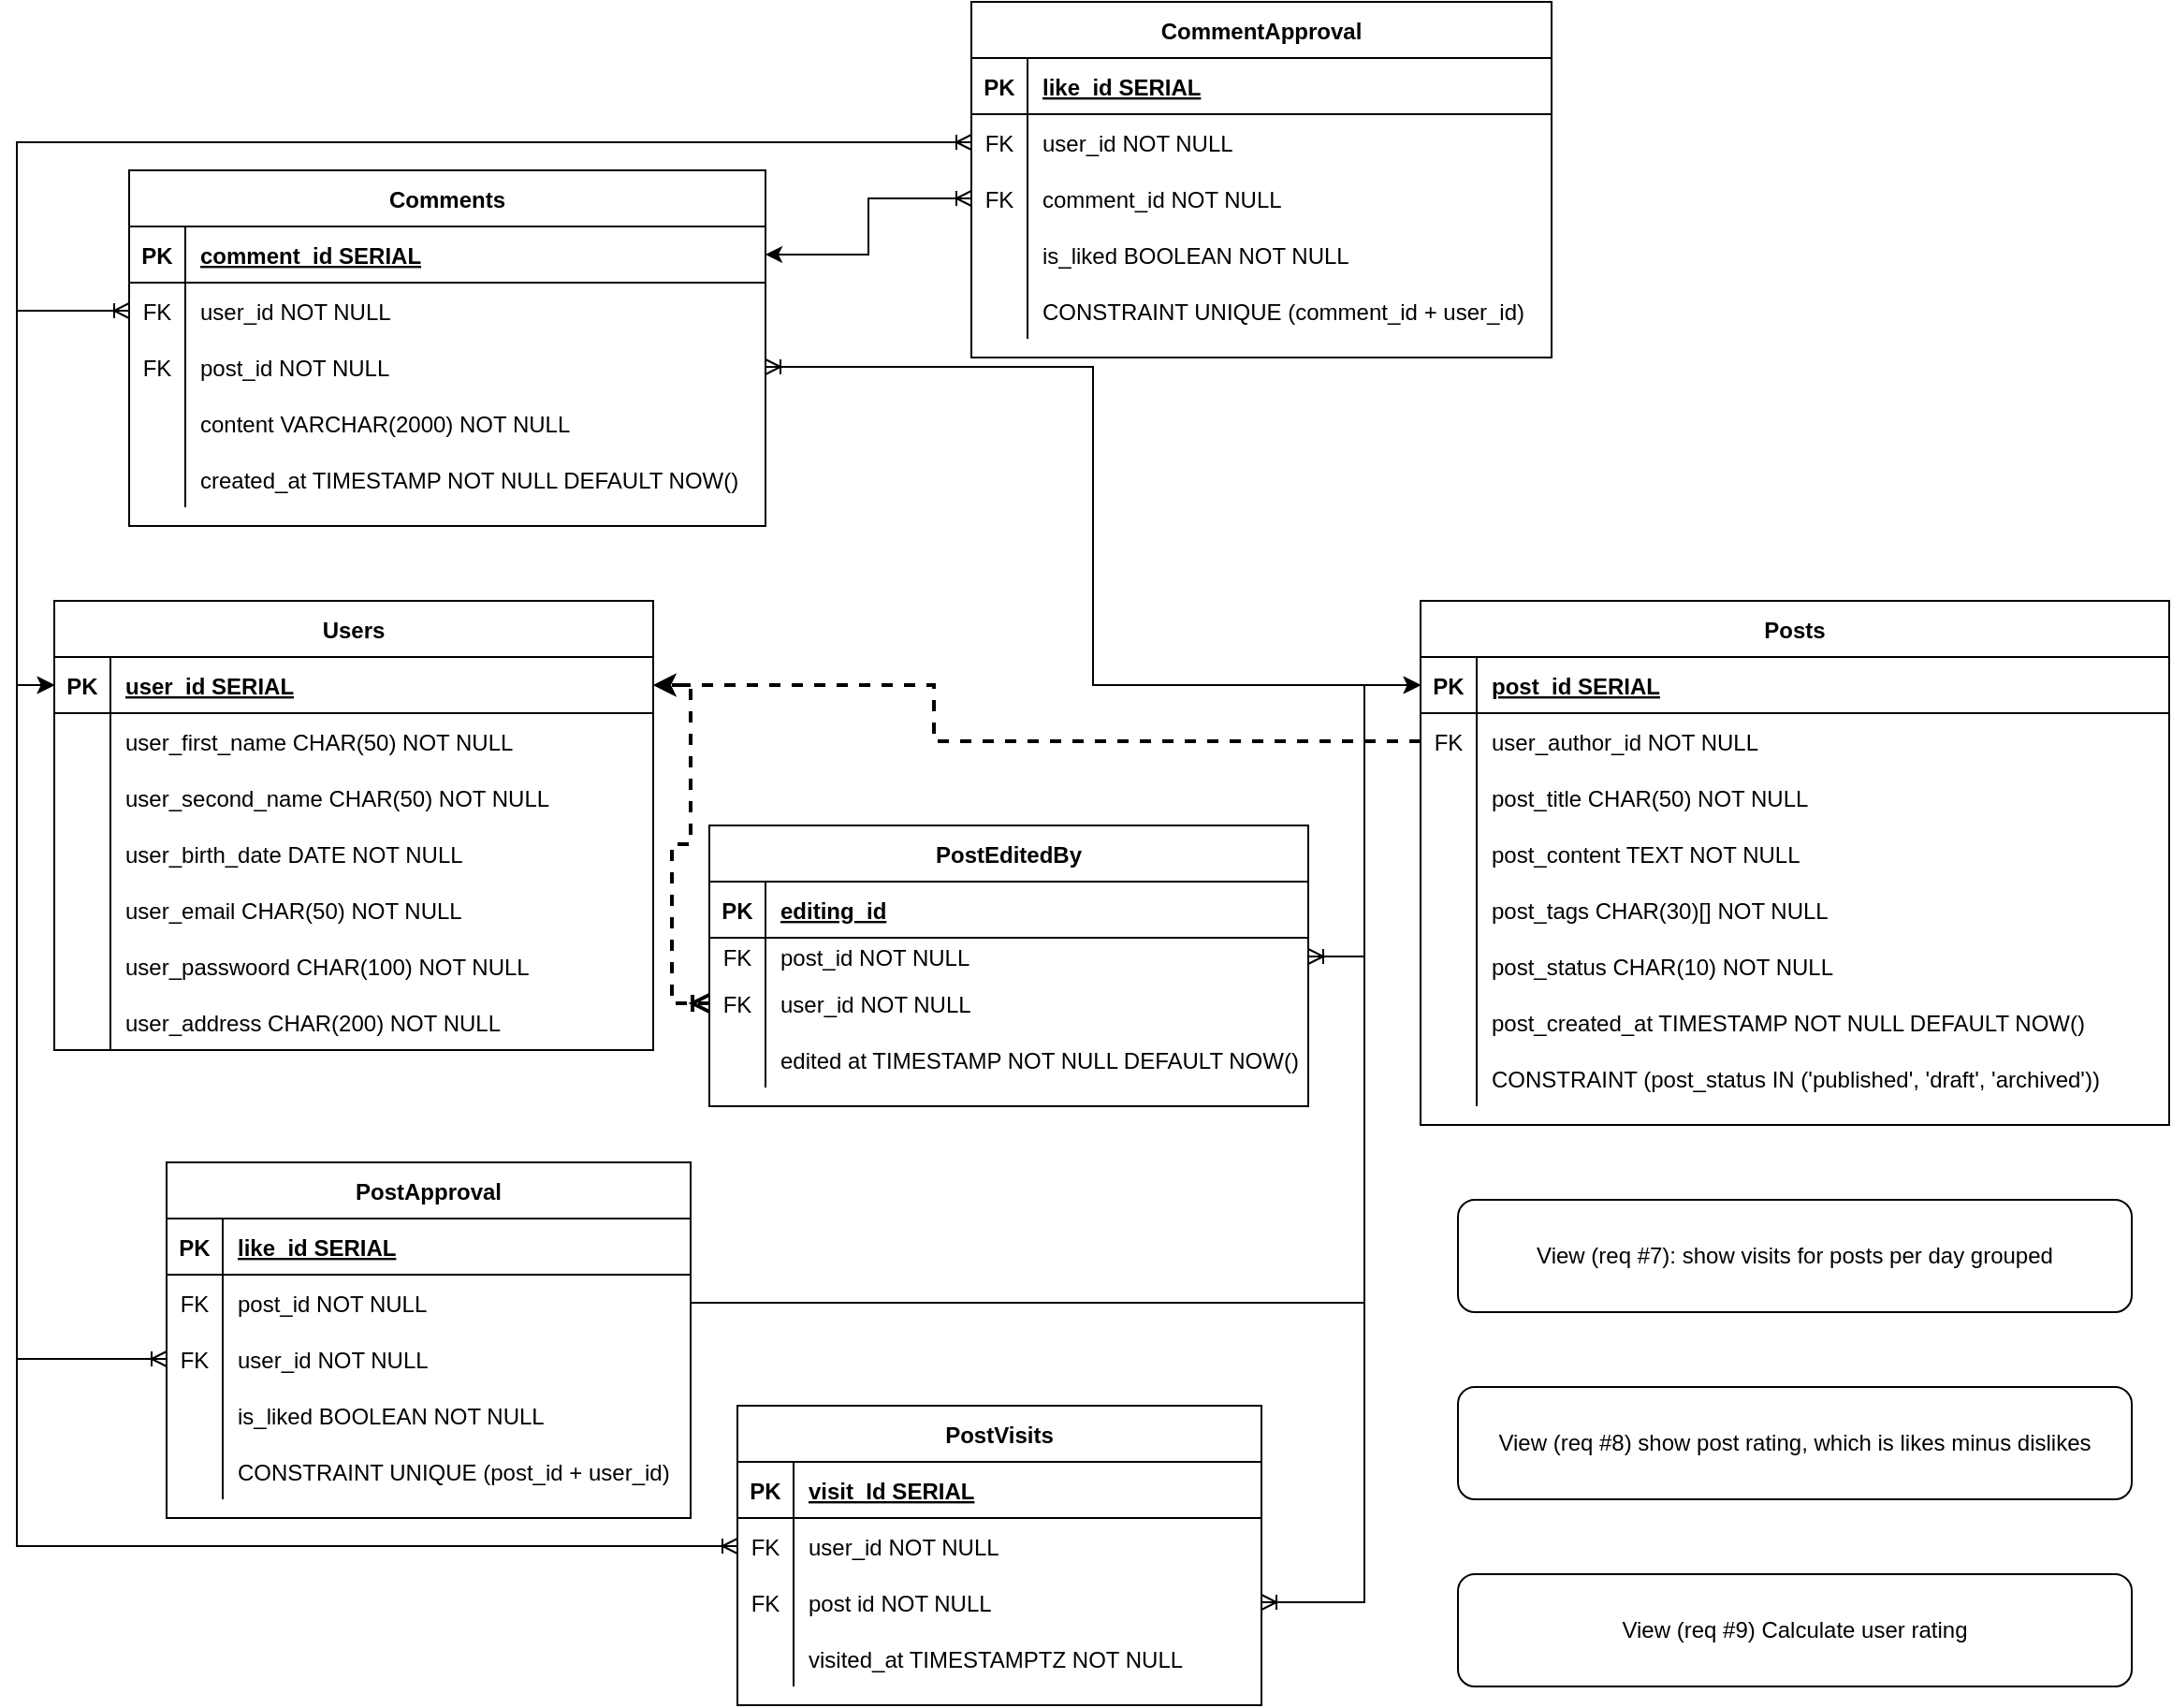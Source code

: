 <mxfile version="16.5.1" type="device"><diagram id="R2lEEEUBdFMjLlhIrx00" name="Page-1"><mxGraphModel dx="1422" dy="845" grid="1" gridSize="10" guides="1" tooltips="1" connect="1" arrows="1" fold="1" page="1" pageScale="1" pageWidth="850" pageHeight="1100" math="0" shadow="0" extFonts="Permanent Marker^https://fonts.googleapis.com/css?family=Permanent+Marker"><root><mxCell id="0"/><mxCell id="1" parent="0"/><mxCell id="bnBI5AGG5xUgS_cQOSex-1" value="Users" style="shape=table;startSize=30;container=1;collapsible=1;childLayout=tableLayout;fixedRows=1;rowLines=0;fontStyle=1;align=center;resizeLast=1;" parent="1" vertex="1"><mxGeometry x="60" y="460" width="320" height="240" as="geometry"/></mxCell><mxCell id="bnBI5AGG5xUgS_cQOSex-2" value="" style="shape=partialRectangle;collapsible=0;dropTarget=0;pointerEvents=0;fillColor=none;points=[[0,0.5],[1,0.5]];portConstraint=eastwest;top=0;left=0;right=0;bottom=1;" parent="bnBI5AGG5xUgS_cQOSex-1" vertex="1"><mxGeometry y="30" width="320" height="30" as="geometry"/></mxCell><mxCell id="bnBI5AGG5xUgS_cQOSex-3" value="PK" style="shape=partialRectangle;overflow=hidden;connectable=0;fillColor=none;top=0;left=0;bottom=0;right=0;fontStyle=1;" parent="bnBI5AGG5xUgS_cQOSex-2" vertex="1"><mxGeometry width="30" height="30" as="geometry"><mxRectangle width="30" height="30" as="alternateBounds"/></mxGeometry></mxCell><mxCell id="bnBI5AGG5xUgS_cQOSex-4" value="user_id SERIAL" style="shape=partialRectangle;overflow=hidden;connectable=0;fillColor=none;top=0;left=0;bottom=0;right=0;align=left;spacingLeft=6;fontStyle=5;" parent="bnBI5AGG5xUgS_cQOSex-2" vertex="1"><mxGeometry x="30" width="290" height="30" as="geometry"><mxRectangle width="290" height="30" as="alternateBounds"/></mxGeometry></mxCell><mxCell id="bnBI5AGG5xUgS_cQOSex-5" value="" style="shape=partialRectangle;collapsible=0;dropTarget=0;pointerEvents=0;fillColor=none;points=[[0,0.5],[1,0.5]];portConstraint=eastwest;top=0;left=0;right=0;bottom=0;" parent="bnBI5AGG5xUgS_cQOSex-1" vertex="1"><mxGeometry y="60" width="320" height="30" as="geometry"/></mxCell><mxCell id="bnBI5AGG5xUgS_cQOSex-6" value="" style="shape=partialRectangle;overflow=hidden;connectable=0;fillColor=none;top=0;left=0;bottom=0;right=0;" parent="bnBI5AGG5xUgS_cQOSex-5" vertex="1"><mxGeometry width="30" height="30" as="geometry"><mxRectangle width="30" height="30" as="alternateBounds"/></mxGeometry></mxCell><mxCell id="bnBI5AGG5xUgS_cQOSex-7" value="user_first_name CHAR(50) NOT NULL    " style="shape=partialRectangle;overflow=hidden;connectable=0;fillColor=none;top=0;left=0;bottom=0;right=0;align=left;spacingLeft=6;" parent="bnBI5AGG5xUgS_cQOSex-5" vertex="1"><mxGeometry x="30" width="290" height="30" as="geometry"><mxRectangle width="290" height="30" as="alternateBounds"/></mxGeometry></mxCell><mxCell id="bnBI5AGG5xUgS_cQOSex-11" style="shape=partialRectangle;collapsible=0;dropTarget=0;pointerEvents=0;fillColor=none;points=[[0,0.5],[1,0.5]];portConstraint=eastwest;top=0;left=0;right=0;bottom=0;" parent="bnBI5AGG5xUgS_cQOSex-1" vertex="1"><mxGeometry y="90" width="320" height="30" as="geometry"/></mxCell><mxCell id="bnBI5AGG5xUgS_cQOSex-12" style="shape=partialRectangle;overflow=hidden;connectable=0;fillColor=none;top=0;left=0;bottom=0;right=0;" parent="bnBI5AGG5xUgS_cQOSex-11" vertex="1"><mxGeometry width="30" height="30" as="geometry"><mxRectangle width="30" height="30" as="alternateBounds"/></mxGeometry></mxCell><mxCell id="bnBI5AGG5xUgS_cQOSex-13" value="user_second_name CHAR(50) NOT NULL" style="shape=partialRectangle;overflow=hidden;connectable=0;fillColor=none;top=0;left=0;bottom=0;right=0;align=left;spacingLeft=6;" parent="bnBI5AGG5xUgS_cQOSex-11" vertex="1"><mxGeometry x="30" width="290" height="30" as="geometry"><mxRectangle width="290" height="30" as="alternateBounds"/></mxGeometry></mxCell><mxCell id="bnBI5AGG5xUgS_cQOSex-8" style="shape=partialRectangle;collapsible=0;dropTarget=0;pointerEvents=0;fillColor=none;points=[[0,0.5],[1,0.5]];portConstraint=eastwest;top=0;left=0;right=0;bottom=0;" parent="bnBI5AGG5xUgS_cQOSex-1" vertex="1"><mxGeometry y="120" width="320" height="30" as="geometry"/></mxCell><mxCell id="bnBI5AGG5xUgS_cQOSex-9" style="shape=partialRectangle;overflow=hidden;connectable=0;fillColor=none;top=0;left=0;bottom=0;right=0;" parent="bnBI5AGG5xUgS_cQOSex-8" vertex="1"><mxGeometry width="30" height="30" as="geometry"><mxRectangle width="30" height="30" as="alternateBounds"/></mxGeometry></mxCell><mxCell id="bnBI5AGG5xUgS_cQOSex-10" value="user_birth_date DATE NOT NULL" style="shape=partialRectangle;overflow=hidden;connectable=0;fillColor=none;top=0;left=0;bottom=0;right=0;align=left;spacingLeft=6;" parent="bnBI5AGG5xUgS_cQOSex-8" vertex="1"><mxGeometry x="30" width="290" height="30" as="geometry"><mxRectangle width="290" height="30" as="alternateBounds"/></mxGeometry></mxCell><mxCell id="bnBI5AGG5xUgS_cQOSex-14" style="shape=partialRectangle;collapsible=0;dropTarget=0;pointerEvents=0;fillColor=none;points=[[0,0.5],[1,0.5]];portConstraint=eastwest;top=0;left=0;right=0;bottom=0;" parent="bnBI5AGG5xUgS_cQOSex-1" vertex="1"><mxGeometry y="150" width="320" height="30" as="geometry"/></mxCell><mxCell id="bnBI5AGG5xUgS_cQOSex-15" style="shape=partialRectangle;overflow=hidden;connectable=0;fillColor=none;top=0;left=0;bottom=0;right=0;" parent="bnBI5AGG5xUgS_cQOSex-14" vertex="1"><mxGeometry width="30" height="30" as="geometry"><mxRectangle width="30" height="30" as="alternateBounds"/></mxGeometry></mxCell><mxCell id="bnBI5AGG5xUgS_cQOSex-16" value="user_email CHAR(50) NOT NULL" style="shape=partialRectangle;overflow=hidden;connectable=0;fillColor=none;top=0;left=0;bottom=0;right=0;align=left;spacingLeft=6;" parent="bnBI5AGG5xUgS_cQOSex-14" vertex="1"><mxGeometry x="30" width="290" height="30" as="geometry"><mxRectangle width="290" height="30" as="alternateBounds"/></mxGeometry></mxCell><mxCell id="bnBI5AGG5xUgS_cQOSex-17" style="shape=partialRectangle;collapsible=0;dropTarget=0;pointerEvents=0;fillColor=none;points=[[0,0.5],[1,0.5]];portConstraint=eastwest;top=0;left=0;right=0;bottom=0;" parent="bnBI5AGG5xUgS_cQOSex-1" vertex="1"><mxGeometry y="180" width="320" height="30" as="geometry"/></mxCell><mxCell id="bnBI5AGG5xUgS_cQOSex-18" style="shape=partialRectangle;overflow=hidden;connectable=0;fillColor=none;top=0;left=0;bottom=0;right=0;" parent="bnBI5AGG5xUgS_cQOSex-17" vertex="1"><mxGeometry width="30" height="30" as="geometry"><mxRectangle width="30" height="30" as="alternateBounds"/></mxGeometry></mxCell><mxCell id="bnBI5AGG5xUgS_cQOSex-19" value="user_passwoord CHAR(100) NOT NULL" style="shape=partialRectangle;overflow=hidden;connectable=0;fillColor=none;top=0;left=0;bottom=0;right=0;align=left;spacingLeft=6;" parent="bnBI5AGG5xUgS_cQOSex-17" vertex="1"><mxGeometry x="30" width="290" height="30" as="geometry"><mxRectangle width="290" height="30" as="alternateBounds"/></mxGeometry></mxCell><mxCell id="bnBI5AGG5xUgS_cQOSex-20" style="shape=partialRectangle;collapsible=0;dropTarget=0;pointerEvents=0;fillColor=none;points=[[0,0.5],[1,0.5]];portConstraint=eastwest;top=0;left=0;right=0;bottom=0;" parent="bnBI5AGG5xUgS_cQOSex-1" vertex="1"><mxGeometry y="210" width="320" height="30" as="geometry"/></mxCell><mxCell id="bnBI5AGG5xUgS_cQOSex-21" style="shape=partialRectangle;overflow=hidden;connectable=0;fillColor=none;top=0;left=0;bottom=0;right=0;" parent="bnBI5AGG5xUgS_cQOSex-20" vertex="1"><mxGeometry width="30" height="30" as="geometry"><mxRectangle width="30" height="30" as="alternateBounds"/></mxGeometry></mxCell><mxCell id="bnBI5AGG5xUgS_cQOSex-22" value="user_address CHAR(200) NOT NULL" style="shape=partialRectangle;overflow=hidden;connectable=0;fillColor=none;top=0;left=0;bottom=0;right=0;align=left;spacingLeft=6;" parent="bnBI5AGG5xUgS_cQOSex-20" vertex="1"><mxGeometry x="30" width="290" height="30" as="geometry"><mxRectangle width="290" height="30" as="alternateBounds"/></mxGeometry></mxCell><mxCell id="bnBI5AGG5xUgS_cQOSex-23" value="Posts" style="shape=table;startSize=30;container=1;collapsible=1;childLayout=tableLayout;fixedRows=1;rowLines=0;fontStyle=1;align=center;resizeLast=1;" parent="1" vertex="1"><mxGeometry x="790" y="460" width="400" height="280" as="geometry"/></mxCell><mxCell id="bnBI5AGG5xUgS_cQOSex-24" value="" style="shape=tableRow;horizontal=0;startSize=0;swimlaneHead=0;swimlaneBody=0;fillColor=none;collapsible=0;dropTarget=0;points=[[0,0.5],[1,0.5]];portConstraint=eastwest;top=0;left=0;right=0;bottom=1;" parent="bnBI5AGG5xUgS_cQOSex-23" vertex="1"><mxGeometry y="30" width="400" height="30" as="geometry"/></mxCell><mxCell id="bnBI5AGG5xUgS_cQOSex-25" value="PK" style="shape=partialRectangle;connectable=0;fillColor=none;top=0;left=0;bottom=0;right=0;fontStyle=1;overflow=hidden;" parent="bnBI5AGG5xUgS_cQOSex-24" vertex="1"><mxGeometry width="30" height="30" as="geometry"><mxRectangle width="30" height="30" as="alternateBounds"/></mxGeometry></mxCell><mxCell id="bnBI5AGG5xUgS_cQOSex-26" value="post_id SERIAL" style="shape=partialRectangle;connectable=0;fillColor=none;top=0;left=0;bottom=0;right=0;align=left;spacingLeft=6;fontStyle=5;overflow=hidden;" parent="bnBI5AGG5xUgS_cQOSex-24" vertex="1"><mxGeometry x="30" width="370" height="30" as="geometry"><mxRectangle width="370" height="30" as="alternateBounds"/></mxGeometry></mxCell><mxCell id="bnBI5AGG5xUgS_cQOSex-148" style="shape=tableRow;horizontal=0;startSize=0;swimlaneHead=0;swimlaneBody=0;fillColor=none;collapsible=0;dropTarget=0;points=[[0,0.5],[1,0.5]];portConstraint=eastwest;top=0;left=0;right=0;bottom=0;" parent="bnBI5AGG5xUgS_cQOSex-23" vertex="1"><mxGeometry y="60" width="400" height="30" as="geometry"/></mxCell><mxCell id="bnBI5AGG5xUgS_cQOSex-149" value="FK" style="shape=partialRectangle;connectable=0;fillColor=none;top=0;left=0;bottom=0;right=0;editable=1;overflow=hidden;" parent="bnBI5AGG5xUgS_cQOSex-148" vertex="1"><mxGeometry width="30" height="30" as="geometry"><mxRectangle width="30" height="30" as="alternateBounds"/></mxGeometry></mxCell><mxCell id="bnBI5AGG5xUgS_cQOSex-150" value="user_author_id NOT NULL" style="shape=partialRectangle;connectable=0;fillColor=none;top=0;left=0;bottom=0;right=0;align=left;spacingLeft=6;overflow=hidden;" parent="bnBI5AGG5xUgS_cQOSex-148" vertex="1"><mxGeometry x="30" width="370" height="30" as="geometry"><mxRectangle width="370" height="30" as="alternateBounds"/></mxGeometry></mxCell><mxCell id="bnBI5AGG5xUgS_cQOSex-27" value="" style="shape=tableRow;horizontal=0;startSize=0;swimlaneHead=0;swimlaneBody=0;fillColor=none;collapsible=0;dropTarget=0;points=[[0,0.5],[1,0.5]];portConstraint=eastwest;top=0;left=0;right=0;bottom=0;" parent="bnBI5AGG5xUgS_cQOSex-23" vertex="1"><mxGeometry y="90" width="400" height="30" as="geometry"/></mxCell><mxCell id="bnBI5AGG5xUgS_cQOSex-28" value="" style="shape=partialRectangle;connectable=0;fillColor=none;top=0;left=0;bottom=0;right=0;editable=1;overflow=hidden;" parent="bnBI5AGG5xUgS_cQOSex-27" vertex="1"><mxGeometry width="30" height="30" as="geometry"><mxRectangle width="30" height="30" as="alternateBounds"/></mxGeometry></mxCell><mxCell id="bnBI5AGG5xUgS_cQOSex-29" value="post_title CHAR(50) NOT NULL" style="shape=partialRectangle;connectable=0;fillColor=none;top=0;left=0;bottom=0;right=0;align=left;spacingLeft=6;overflow=hidden;" parent="bnBI5AGG5xUgS_cQOSex-27" vertex="1"><mxGeometry x="30" width="370" height="30" as="geometry"><mxRectangle width="370" height="30" as="alternateBounds"/></mxGeometry></mxCell><mxCell id="bnBI5AGG5xUgS_cQOSex-30" value="" style="shape=tableRow;horizontal=0;startSize=0;swimlaneHead=0;swimlaneBody=0;fillColor=none;collapsible=0;dropTarget=0;points=[[0,0.5],[1,0.5]];portConstraint=eastwest;top=0;left=0;right=0;bottom=0;" parent="bnBI5AGG5xUgS_cQOSex-23" vertex="1"><mxGeometry y="120" width="400" height="30" as="geometry"/></mxCell><mxCell id="bnBI5AGG5xUgS_cQOSex-31" value="" style="shape=partialRectangle;connectable=0;fillColor=none;top=0;left=0;bottom=0;right=0;editable=1;overflow=hidden;" parent="bnBI5AGG5xUgS_cQOSex-30" vertex="1"><mxGeometry width="30" height="30" as="geometry"><mxRectangle width="30" height="30" as="alternateBounds"/></mxGeometry></mxCell><mxCell id="bnBI5AGG5xUgS_cQOSex-32" value="post_content TEXT NOT NULL" style="shape=partialRectangle;connectable=0;fillColor=none;top=0;left=0;bottom=0;right=0;align=left;spacingLeft=6;overflow=hidden;" parent="bnBI5AGG5xUgS_cQOSex-30" vertex="1"><mxGeometry x="30" width="370" height="30" as="geometry"><mxRectangle width="370" height="30" as="alternateBounds"/></mxGeometry></mxCell><mxCell id="bnBI5AGG5xUgS_cQOSex-33" value="" style="shape=tableRow;horizontal=0;startSize=0;swimlaneHead=0;swimlaneBody=0;fillColor=none;collapsible=0;dropTarget=0;points=[[0,0.5],[1,0.5]];portConstraint=eastwest;top=0;left=0;right=0;bottom=0;" parent="bnBI5AGG5xUgS_cQOSex-23" vertex="1"><mxGeometry y="150" width="400" height="30" as="geometry"/></mxCell><mxCell id="bnBI5AGG5xUgS_cQOSex-34" value="" style="shape=partialRectangle;connectable=0;fillColor=none;top=0;left=0;bottom=0;right=0;editable=1;overflow=hidden;" parent="bnBI5AGG5xUgS_cQOSex-33" vertex="1"><mxGeometry width="30" height="30" as="geometry"><mxRectangle width="30" height="30" as="alternateBounds"/></mxGeometry></mxCell><mxCell id="bnBI5AGG5xUgS_cQOSex-35" value="post_tags CHAR(30)[] NOT NULL" style="shape=partialRectangle;connectable=0;fillColor=none;top=0;left=0;bottom=0;right=0;align=left;spacingLeft=6;overflow=hidden;" parent="bnBI5AGG5xUgS_cQOSex-33" vertex="1"><mxGeometry x="30" width="370" height="30" as="geometry"><mxRectangle width="370" height="30" as="alternateBounds"/></mxGeometry></mxCell><mxCell id="bnBI5AGG5xUgS_cQOSex-36" style="shape=tableRow;horizontal=0;startSize=0;swimlaneHead=0;swimlaneBody=0;fillColor=none;collapsible=0;dropTarget=0;points=[[0,0.5],[1,0.5]];portConstraint=eastwest;top=0;left=0;right=0;bottom=0;" parent="bnBI5AGG5xUgS_cQOSex-23" vertex="1"><mxGeometry y="180" width="400" height="30" as="geometry"/></mxCell><mxCell id="bnBI5AGG5xUgS_cQOSex-37" style="shape=partialRectangle;connectable=0;fillColor=none;top=0;left=0;bottom=0;right=0;editable=1;overflow=hidden;" parent="bnBI5AGG5xUgS_cQOSex-36" vertex="1"><mxGeometry width="30" height="30" as="geometry"><mxRectangle width="30" height="30" as="alternateBounds"/></mxGeometry></mxCell><mxCell id="bnBI5AGG5xUgS_cQOSex-38" value="post_status CHAR(10) NOT NULL" style="shape=partialRectangle;connectable=0;fillColor=none;top=0;left=0;bottom=0;right=0;align=left;spacingLeft=6;overflow=hidden;" parent="bnBI5AGG5xUgS_cQOSex-36" vertex="1"><mxGeometry x="30" width="370" height="30" as="geometry"><mxRectangle width="370" height="30" as="alternateBounds"/></mxGeometry></mxCell><mxCell id="bnBI5AGG5xUgS_cQOSex-177" style="shape=tableRow;horizontal=0;startSize=0;swimlaneHead=0;swimlaneBody=0;fillColor=none;collapsible=0;dropTarget=0;points=[[0,0.5],[1,0.5]];portConstraint=eastwest;top=0;left=0;right=0;bottom=0;" parent="bnBI5AGG5xUgS_cQOSex-23" vertex="1"><mxGeometry y="210" width="400" height="30" as="geometry"/></mxCell><mxCell id="bnBI5AGG5xUgS_cQOSex-178" style="shape=partialRectangle;connectable=0;fillColor=none;top=0;left=0;bottom=0;right=0;editable=1;overflow=hidden;" parent="bnBI5AGG5xUgS_cQOSex-177" vertex="1"><mxGeometry width="30" height="30" as="geometry"><mxRectangle width="30" height="30" as="alternateBounds"/></mxGeometry></mxCell><mxCell id="bnBI5AGG5xUgS_cQOSex-179" value="post_created_at TIMESTAMP NOT NULL DEFAULT NOW()" style="shape=partialRectangle;connectable=0;fillColor=none;top=0;left=0;bottom=0;right=0;align=left;spacingLeft=6;overflow=hidden;" parent="bnBI5AGG5xUgS_cQOSex-177" vertex="1"><mxGeometry x="30" width="370" height="30" as="geometry"><mxRectangle width="370" height="30" as="alternateBounds"/></mxGeometry></mxCell><mxCell id="bnBI5AGG5xUgS_cQOSex-39" style="shape=tableRow;horizontal=0;startSize=0;swimlaneHead=0;swimlaneBody=0;fillColor=none;collapsible=0;dropTarget=0;points=[[0,0.5],[1,0.5]];portConstraint=eastwest;top=0;left=0;right=0;bottom=0;" parent="bnBI5AGG5xUgS_cQOSex-23" vertex="1"><mxGeometry y="240" width="400" height="30" as="geometry"/></mxCell><mxCell id="bnBI5AGG5xUgS_cQOSex-40" style="shape=partialRectangle;connectable=0;fillColor=none;top=0;left=0;bottom=0;right=0;editable=1;overflow=hidden;" parent="bnBI5AGG5xUgS_cQOSex-39" vertex="1"><mxGeometry width="30" height="30" as="geometry"><mxRectangle width="30" height="30" as="alternateBounds"/></mxGeometry></mxCell><mxCell id="bnBI5AGG5xUgS_cQOSex-41" value="CONSTRAINT (post_status IN ('published', 'draft', 'archived'))" style="shape=partialRectangle;connectable=0;fillColor=none;top=0;left=0;bottom=0;right=0;align=left;spacingLeft=6;overflow=hidden;" parent="bnBI5AGG5xUgS_cQOSex-39" vertex="1"><mxGeometry x="30" width="370" height="30" as="geometry"><mxRectangle width="370" height="30" as="alternateBounds"/></mxGeometry></mxCell><mxCell id="bnBI5AGG5xUgS_cQOSex-79" style="edgeStyle=orthogonalEdgeStyle;rounded=0;jumpStyle=none;orthogonalLoop=1;jettySize=auto;html=1;entryX=0;entryY=0.5;entryDx=0;entryDy=0;startArrow=ERoneToMany;startFill=0;endArrow=classic;endFill=1;exitX=0;exitY=0.5;exitDx=0;exitDy=0;" parent="1" source="bnBI5AGG5xUgS_cQOSex-76" target="bnBI5AGG5xUgS_cQOSex-2" edge="1"><mxGeometry relative="1" as="geometry"/></mxCell><mxCell id="bnBI5AGG5xUgS_cQOSex-42" value="PostApproval" style="shape=table;startSize=30;container=1;collapsible=1;childLayout=tableLayout;fixedRows=1;rowLines=0;fontStyle=1;align=center;resizeLast=1;" parent="1" vertex="1"><mxGeometry x="120" y="760" width="280" height="190" as="geometry"/></mxCell><mxCell id="bnBI5AGG5xUgS_cQOSex-43" value="" style="shape=tableRow;horizontal=0;startSize=0;swimlaneHead=0;swimlaneBody=0;fillColor=none;collapsible=0;dropTarget=0;points=[[0,0.5],[1,0.5]];portConstraint=eastwest;top=0;left=0;right=0;bottom=1;" parent="bnBI5AGG5xUgS_cQOSex-42" vertex="1"><mxGeometry y="30" width="280" height="30" as="geometry"/></mxCell><mxCell id="bnBI5AGG5xUgS_cQOSex-44" value="PK" style="shape=partialRectangle;connectable=0;fillColor=none;top=0;left=0;bottom=0;right=0;fontStyle=1;overflow=hidden;" parent="bnBI5AGG5xUgS_cQOSex-43" vertex="1"><mxGeometry width="30" height="30" as="geometry"><mxRectangle width="30" height="30" as="alternateBounds"/></mxGeometry></mxCell><mxCell id="bnBI5AGG5xUgS_cQOSex-45" value="like_id SERIAL" style="shape=partialRectangle;connectable=0;fillColor=none;top=0;left=0;bottom=0;right=0;align=left;spacingLeft=6;fontStyle=5;overflow=hidden;" parent="bnBI5AGG5xUgS_cQOSex-43" vertex="1"><mxGeometry x="30" width="250" height="30" as="geometry"><mxRectangle width="250" height="30" as="alternateBounds"/></mxGeometry></mxCell><mxCell id="bnBI5AGG5xUgS_cQOSex-46" value="" style="shape=tableRow;horizontal=0;startSize=0;swimlaneHead=0;swimlaneBody=0;fillColor=none;collapsible=0;dropTarget=0;points=[[0,0.5],[1,0.5]];portConstraint=eastwest;top=0;left=0;right=0;bottom=0;" parent="bnBI5AGG5xUgS_cQOSex-42" vertex="1"><mxGeometry y="60" width="280" height="30" as="geometry"/></mxCell><mxCell id="bnBI5AGG5xUgS_cQOSex-47" value="FK" style="shape=partialRectangle;connectable=0;fillColor=none;top=0;left=0;bottom=0;right=0;editable=1;overflow=hidden;" parent="bnBI5AGG5xUgS_cQOSex-46" vertex="1"><mxGeometry width="30" height="30" as="geometry"><mxRectangle width="30" height="30" as="alternateBounds"/></mxGeometry></mxCell><mxCell id="bnBI5AGG5xUgS_cQOSex-48" value="post_id NOT NULL" style="shape=partialRectangle;connectable=0;fillColor=none;top=0;left=0;bottom=0;right=0;align=left;spacingLeft=6;overflow=hidden;" parent="bnBI5AGG5xUgS_cQOSex-46" vertex="1"><mxGeometry x="30" width="250" height="30" as="geometry"><mxRectangle width="250" height="30" as="alternateBounds"/></mxGeometry></mxCell><mxCell id="bnBI5AGG5xUgS_cQOSex-76" style="shape=tableRow;horizontal=0;startSize=0;swimlaneHead=0;swimlaneBody=0;fillColor=none;collapsible=0;dropTarget=0;points=[[0,0.5],[1,0.5]];portConstraint=eastwest;top=0;left=0;right=0;bottom=0;" parent="bnBI5AGG5xUgS_cQOSex-42" vertex="1"><mxGeometry y="90" width="280" height="30" as="geometry"/></mxCell><mxCell id="bnBI5AGG5xUgS_cQOSex-77" value="FK" style="shape=partialRectangle;connectable=0;fillColor=none;top=0;left=0;bottom=0;right=0;editable=1;overflow=hidden;" parent="bnBI5AGG5xUgS_cQOSex-76" vertex="1"><mxGeometry width="30" height="30" as="geometry"><mxRectangle width="30" height="30" as="alternateBounds"/></mxGeometry></mxCell><mxCell id="bnBI5AGG5xUgS_cQOSex-78" value="user_id NOT NULL" style="shape=partialRectangle;connectable=0;fillColor=none;top=0;left=0;bottom=0;right=0;align=left;spacingLeft=6;overflow=hidden;" parent="bnBI5AGG5xUgS_cQOSex-76" vertex="1"><mxGeometry x="30" width="250" height="30" as="geometry"><mxRectangle width="250" height="30" as="alternateBounds"/></mxGeometry></mxCell><mxCell id="bnBI5AGG5xUgS_cQOSex-73" style="shape=tableRow;horizontal=0;startSize=0;swimlaneHead=0;swimlaneBody=0;fillColor=none;collapsible=0;dropTarget=0;points=[[0,0.5],[1,0.5]];portConstraint=eastwest;top=0;left=0;right=0;bottom=0;" parent="bnBI5AGG5xUgS_cQOSex-42" vertex="1"><mxGeometry y="120" width="280" height="30" as="geometry"/></mxCell><mxCell id="bnBI5AGG5xUgS_cQOSex-74" style="shape=partialRectangle;connectable=0;fillColor=none;top=0;left=0;bottom=0;right=0;editable=1;overflow=hidden;" parent="bnBI5AGG5xUgS_cQOSex-73" vertex="1"><mxGeometry width="30" height="30" as="geometry"><mxRectangle width="30" height="30" as="alternateBounds"/></mxGeometry></mxCell><mxCell id="bnBI5AGG5xUgS_cQOSex-75" value="is_liked BOOLEAN NOT NULL" style="shape=partialRectangle;connectable=0;fillColor=none;top=0;left=0;bottom=0;right=0;align=left;spacingLeft=6;overflow=hidden;" parent="bnBI5AGG5xUgS_cQOSex-73" vertex="1"><mxGeometry x="30" width="250" height="30" as="geometry"><mxRectangle width="250" height="30" as="alternateBounds"/></mxGeometry></mxCell><mxCell id="bnBI5AGG5xUgS_cQOSex-80" style="shape=tableRow;horizontal=0;startSize=0;swimlaneHead=0;swimlaneBody=0;fillColor=none;collapsible=0;dropTarget=0;points=[[0,0.5],[1,0.5]];portConstraint=eastwest;top=0;left=0;right=0;bottom=0;" parent="bnBI5AGG5xUgS_cQOSex-42" vertex="1"><mxGeometry y="150" width="280" height="30" as="geometry"/></mxCell><mxCell id="bnBI5AGG5xUgS_cQOSex-81" style="shape=partialRectangle;connectable=0;fillColor=none;top=0;left=0;bottom=0;right=0;editable=1;overflow=hidden;" parent="bnBI5AGG5xUgS_cQOSex-80" vertex="1"><mxGeometry width="30" height="30" as="geometry"><mxRectangle width="30" height="30" as="alternateBounds"/></mxGeometry></mxCell><mxCell id="bnBI5AGG5xUgS_cQOSex-82" value="CONSTRAINT UNIQUE (post_id + user_id)" style="shape=partialRectangle;connectable=0;fillColor=none;top=0;left=0;bottom=0;right=0;align=left;spacingLeft=6;overflow=hidden;" parent="bnBI5AGG5xUgS_cQOSex-80" vertex="1"><mxGeometry x="30" width="250" height="30" as="geometry"><mxRectangle width="250" height="30" as="alternateBounds"/></mxGeometry></mxCell><mxCell id="bnBI5AGG5xUgS_cQOSex-105" style="edgeStyle=orthogonalEdgeStyle;rounded=0;jumpStyle=none;orthogonalLoop=1;jettySize=auto;html=1;entryX=0;entryY=0.5;entryDx=0;entryDy=0;startArrow=ERoneToMany;startFill=0;endArrow=classic;endFill=1;exitX=0;exitY=0.5;exitDx=0;exitDy=0;" parent="1" source="bnBI5AGG5xUgS_cQOSex-102" target="bnBI5AGG5xUgS_cQOSex-2" edge="1"><mxGeometry relative="1" as="geometry"/></mxCell><mxCell id="bnBI5AGG5xUgS_cQOSex-83" value="Comments" style="shape=table;startSize=30;container=1;collapsible=1;childLayout=tableLayout;fixedRows=1;rowLines=0;fontStyle=1;align=center;resizeLast=1;" parent="1" vertex="1"><mxGeometry x="100" y="230" width="340" height="190" as="geometry"/></mxCell><mxCell id="bnBI5AGG5xUgS_cQOSex-84" value="" style="shape=tableRow;horizontal=0;startSize=0;swimlaneHead=0;swimlaneBody=0;fillColor=none;collapsible=0;dropTarget=0;points=[[0,0.5],[1,0.5]];portConstraint=eastwest;top=0;left=0;right=0;bottom=1;" parent="bnBI5AGG5xUgS_cQOSex-83" vertex="1"><mxGeometry y="30" width="340" height="30" as="geometry"/></mxCell><mxCell id="bnBI5AGG5xUgS_cQOSex-85" value="PK" style="shape=partialRectangle;connectable=0;fillColor=none;top=0;left=0;bottom=0;right=0;fontStyle=1;overflow=hidden;" parent="bnBI5AGG5xUgS_cQOSex-84" vertex="1"><mxGeometry width="30" height="30" as="geometry"><mxRectangle width="30" height="30" as="alternateBounds"/></mxGeometry></mxCell><mxCell id="bnBI5AGG5xUgS_cQOSex-86" value="comment_id SERIAL" style="shape=partialRectangle;connectable=0;fillColor=none;top=0;left=0;bottom=0;right=0;align=left;spacingLeft=6;fontStyle=5;overflow=hidden;" parent="bnBI5AGG5xUgS_cQOSex-84" vertex="1"><mxGeometry x="30" width="310" height="30" as="geometry"><mxRectangle width="310" height="30" as="alternateBounds"/></mxGeometry></mxCell><mxCell id="bnBI5AGG5xUgS_cQOSex-102" style="shape=tableRow;horizontal=0;startSize=0;swimlaneHead=0;swimlaneBody=0;fillColor=none;collapsible=0;dropTarget=0;points=[[0,0.5],[1,0.5]];portConstraint=eastwest;top=0;left=0;right=0;bottom=0;" parent="bnBI5AGG5xUgS_cQOSex-83" vertex="1"><mxGeometry y="60" width="340" height="30" as="geometry"/></mxCell><mxCell id="bnBI5AGG5xUgS_cQOSex-103" value="FK" style="shape=partialRectangle;connectable=0;fillColor=none;top=0;left=0;bottom=0;right=0;editable=1;overflow=hidden;" parent="bnBI5AGG5xUgS_cQOSex-102" vertex="1"><mxGeometry width="30" height="30" as="geometry"><mxRectangle width="30" height="30" as="alternateBounds"/></mxGeometry></mxCell><mxCell id="bnBI5AGG5xUgS_cQOSex-104" value="user_id NOT NULL" style="shape=partialRectangle;connectable=0;fillColor=none;top=0;left=0;bottom=0;right=0;align=left;spacingLeft=6;overflow=hidden;" parent="bnBI5AGG5xUgS_cQOSex-102" vertex="1"><mxGeometry x="30" width="310" height="30" as="geometry"><mxRectangle width="310" height="30" as="alternateBounds"/></mxGeometry></mxCell><mxCell id="bnBI5AGG5xUgS_cQOSex-106" style="shape=tableRow;horizontal=0;startSize=0;swimlaneHead=0;swimlaneBody=0;fillColor=none;collapsible=0;dropTarget=0;points=[[0,0.5],[1,0.5]];portConstraint=eastwest;top=0;left=0;right=0;bottom=0;" parent="bnBI5AGG5xUgS_cQOSex-83" vertex="1"><mxGeometry y="90" width="340" height="30" as="geometry"/></mxCell><mxCell id="bnBI5AGG5xUgS_cQOSex-107" value="FK" style="shape=partialRectangle;connectable=0;fillColor=none;top=0;left=0;bottom=0;right=0;editable=1;overflow=hidden;" parent="bnBI5AGG5xUgS_cQOSex-106" vertex="1"><mxGeometry width="30" height="30" as="geometry"><mxRectangle width="30" height="30" as="alternateBounds"/></mxGeometry></mxCell><mxCell id="bnBI5AGG5xUgS_cQOSex-108" value="post_id NOT NULL" style="shape=partialRectangle;connectable=0;fillColor=none;top=0;left=0;bottom=0;right=0;align=left;spacingLeft=6;overflow=hidden;" parent="bnBI5AGG5xUgS_cQOSex-106" vertex="1"><mxGeometry x="30" width="310" height="30" as="geometry"><mxRectangle width="310" height="30" as="alternateBounds"/></mxGeometry></mxCell><mxCell id="bnBI5AGG5xUgS_cQOSex-87" value="" style="shape=tableRow;horizontal=0;startSize=0;swimlaneHead=0;swimlaneBody=0;fillColor=none;collapsible=0;dropTarget=0;points=[[0,0.5],[1,0.5]];portConstraint=eastwest;top=0;left=0;right=0;bottom=0;" parent="bnBI5AGG5xUgS_cQOSex-83" vertex="1"><mxGeometry y="120" width="340" height="30" as="geometry"/></mxCell><mxCell id="bnBI5AGG5xUgS_cQOSex-88" value="" style="shape=partialRectangle;connectable=0;fillColor=none;top=0;left=0;bottom=0;right=0;editable=1;overflow=hidden;" parent="bnBI5AGG5xUgS_cQOSex-87" vertex="1"><mxGeometry width="30" height="30" as="geometry"><mxRectangle width="30" height="30" as="alternateBounds"/></mxGeometry></mxCell><mxCell id="bnBI5AGG5xUgS_cQOSex-89" value="content VARCHAR(2000) NOT NULL" style="shape=partialRectangle;connectable=0;fillColor=none;top=0;left=0;bottom=0;right=0;align=left;spacingLeft=6;overflow=hidden;" parent="bnBI5AGG5xUgS_cQOSex-87" vertex="1"><mxGeometry x="30" width="310" height="30" as="geometry"><mxRectangle width="310" height="30" as="alternateBounds"/></mxGeometry></mxCell><mxCell id="bnBI5AGG5xUgS_cQOSex-181" style="shape=tableRow;horizontal=0;startSize=0;swimlaneHead=0;swimlaneBody=0;fillColor=none;collapsible=0;dropTarget=0;points=[[0,0.5],[1,0.5]];portConstraint=eastwest;top=0;left=0;right=0;bottom=0;" parent="bnBI5AGG5xUgS_cQOSex-83" vertex="1"><mxGeometry y="150" width="340" height="30" as="geometry"/></mxCell><mxCell id="bnBI5AGG5xUgS_cQOSex-182" style="shape=partialRectangle;connectable=0;fillColor=none;top=0;left=0;bottom=0;right=0;editable=1;overflow=hidden;" parent="bnBI5AGG5xUgS_cQOSex-181" vertex="1"><mxGeometry width="30" height="30" as="geometry"><mxRectangle width="30" height="30" as="alternateBounds"/></mxGeometry></mxCell><mxCell id="bnBI5AGG5xUgS_cQOSex-183" value="created_at TIMESTAMP NOT NULL DEFAULT NOW()" style="shape=partialRectangle;connectable=0;fillColor=none;top=0;left=0;bottom=0;right=0;align=left;spacingLeft=6;overflow=hidden;" parent="bnBI5AGG5xUgS_cQOSex-181" vertex="1"><mxGeometry x="30" width="310" height="30" as="geometry"><mxRectangle width="310" height="30" as="alternateBounds"/></mxGeometry></mxCell><mxCell id="bnBI5AGG5xUgS_cQOSex-110" value="CommentApproval" style="shape=table;startSize=30;container=1;collapsible=1;childLayout=tableLayout;fixedRows=1;rowLines=0;fontStyle=1;align=center;resizeLast=1;" parent="1" vertex="1"><mxGeometry x="550" y="140" width="310" height="190" as="geometry"/></mxCell><mxCell id="bnBI5AGG5xUgS_cQOSex-111" value="" style="shape=tableRow;horizontal=0;startSize=0;swimlaneHead=0;swimlaneBody=0;fillColor=none;collapsible=0;dropTarget=0;points=[[0,0.5],[1,0.5]];portConstraint=eastwest;top=0;left=0;right=0;bottom=1;" parent="bnBI5AGG5xUgS_cQOSex-110" vertex="1"><mxGeometry y="30" width="310" height="30" as="geometry"/></mxCell><mxCell id="bnBI5AGG5xUgS_cQOSex-112" value="PK" style="shape=partialRectangle;connectable=0;fillColor=none;top=0;left=0;bottom=0;right=0;fontStyle=1;overflow=hidden;" parent="bnBI5AGG5xUgS_cQOSex-111" vertex="1"><mxGeometry width="30" height="30" as="geometry"><mxRectangle width="30" height="30" as="alternateBounds"/></mxGeometry></mxCell><mxCell id="bnBI5AGG5xUgS_cQOSex-113" value="like_id SERIAL" style="shape=partialRectangle;connectable=0;fillColor=none;top=0;left=0;bottom=0;right=0;align=left;spacingLeft=6;fontStyle=5;overflow=hidden;" parent="bnBI5AGG5xUgS_cQOSex-111" vertex="1"><mxGeometry x="30" width="280" height="30" as="geometry"><mxRectangle width="280" height="30" as="alternateBounds"/></mxGeometry></mxCell><mxCell id="bnBI5AGG5xUgS_cQOSex-117" style="shape=tableRow;horizontal=0;startSize=0;swimlaneHead=0;swimlaneBody=0;fillColor=none;collapsible=0;dropTarget=0;points=[[0,0.5],[1,0.5]];portConstraint=eastwest;top=0;left=0;right=0;bottom=0;" parent="bnBI5AGG5xUgS_cQOSex-110" vertex="1"><mxGeometry y="60" width="310" height="30" as="geometry"/></mxCell><mxCell id="bnBI5AGG5xUgS_cQOSex-118" value="FK" style="shape=partialRectangle;connectable=0;fillColor=none;top=0;left=0;bottom=0;right=0;editable=1;overflow=hidden;" parent="bnBI5AGG5xUgS_cQOSex-117" vertex="1"><mxGeometry width="30" height="30" as="geometry"><mxRectangle width="30" height="30" as="alternateBounds"/></mxGeometry></mxCell><mxCell id="bnBI5AGG5xUgS_cQOSex-119" value="user_id NOT NULL" style="shape=partialRectangle;connectable=0;fillColor=none;top=0;left=0;bottom=0;right=0;align=left;spacingLeft=6;overflow=hidden;" parent="bnBI5AGG5xUgS_cQOSex-117" vertex="1"><mxGeometry x="30" width="280" height="30" as="geometry"><mxRectangle width="280" height="30" as="alternateBounds"/></mxGeometry></mxCell><mxCell id="bnBI5AGG5xUgS_cQOSex-114" value="" style="shape=tableRow;horizontal=0;startSize=0;swimlaneHead=0;swimlaneBody=0;fillColor=none;collapsible=0;dropTarget=0;points=[[0,0.5],[1,0.5]];portConstraint=eastwest;top=0;left=0;right=0;bottom=0;" parent="bnBI5AGG5xUgS_cQOSex-110" vertex="1"><mxGeometry y="90" width="310" height="30" as="geometry"/></mxCell><mxCell id="bnBI5AGG5xUgS_cQOSex-115" value="FK" style="shape=partialRectangle;connectable=0;fillColor=none;top=0;left=0;bottom=0;right=0;editable=1;overflow=hidden;" parent="bnBI5AGG5xUgS_cQOSex-114" vertex="1"><mxGeometry width="30" height="30" as="geometry"><mxRectangle width="30" height="30" as="alternateBounds"/></mxGeometry></mxCell><mxCell id="bnBI5AGG5xUgS_cQOSex-116" value="comment_id NOT NULL" style="shape=partialRectangle;connectable=0;fillColor=none;top=0;left=0;bottom=0;right=0;align=left;spacingLeft=6;overflow=hidden;" parent="bnBI5AGG5xUgS_cQOSex-114" vertex="1"><mxGeometry x="30" width="280" height="30" as="geometry"><mxRectangle width="280" height="30" as="alternateBounds"/></mxGeometry></mxCell><mxCell id="bnBI5AGG5xUgS_cQOSex-120" style="shape=tableRow;horizontal=0;startSize=0;swimlaneHead=0;swimlaneBody=0;fillColor=none;collapsible=0;dropTarget=0;points=[[0,0.5],[1,0.5]];portConstraint=eastwest;top=0;left=0;right=0;bottom=0;" parent="bnBI5AGG5xUgS_cQOSex-110" vertex="1"><mxGeometry y="120" width="310" height="30" as="geometry"/></mxCell><mxCell id="bnBI5AGG5xUgS_cQOSex-121" style="shape=partialRectangle;connectable=0;fillColor=none;top=0;left=0;bottom=0;right=0;editable=1;overflow=hidden;" parent="bnBI5AGG5xUgS_cQOSex-120" vertex="1"><mxGeometry width="30" height="30" as="geometry"><mxRectangle width="30" height="30" as="alternateBounds"/></mxGeometry></mxCell><mxCell id="bnBI5AGG5xUgS_cQOSex-122" value="is_liked BOOLEAN NOT NULL" style="shape=partialRectangle;connectable=0;fillColor=none;top=0;left=0;bottom=0;right=0;align=left;spacingLeft=6;overflow=hidden;" parent="bnBI5AGG5xUgS_cQOSex-120" vertex="1"><mxGeometry x="30" width="280" height="30" as="geometry"><mxRectangle width="280" height="30" as="alternateBounds"/></mxGeometry></mxCell><mxCell id="bnBI5AGG5xUgS_cQOSex-123" style="shape=tableRow;horizontal=0;startSize=0;swimlaneHead=0;swimlaneBody=0;fillColor=none;collapsible=0;dropTarget=0;points=[[0,0.5],[1,0.5]];portConstraint=eastwest;top=0;left=0;right=0;bottom=0;" parent="bnBI5AGG5xUgS_cQOSex-110" vertex="1"><mxGeometry y="150" width="310" height="30" as="geometry"/></mxCell><mxCell id="bnBI5AGG5xUgS_cQOSex-124" style="shape=partialRectangle;connectable=0;fillColor=none;top=0;left=0;bottom=0;right=0;editable=1;overflow=hidden;" parent="bnBI5AGG5xUgS_cQOSex-123" vertex="1"><mxGeometry width="30" height="30" as="geometry"><mxRectangle width="30" height="30" as="alternateBounds"/></mxGeometry></mxCell><mxCell id="bnBI5AGG5xUgS_cQOSex-125" value="CONSTRAINT UNIQUE (comment_id + user_id)" style="shape=partialRectangle;connectable=0;fillColor=none;top=0;left=0;bottom=0;right=0;align=left;spacingLeft=6;overflow=hidden;" parent="bnBI5AGG5xUgS_cQOSex-123" vertex="1"><mxGeometry x="30" width="280" height="30" as="geometry"><mxRectangle width="280" height="30" as="alternateBounds"/></mxGeometry></mxCell><mxCell id="bnBI5AGG5xUgS_cQOSex-128" style="edgeStyle=orthogonalEdgeStyle;rounded=0;jumpStyle=none;orthogonalLoop=1;jettySize=auto;html=1;entryX=0;entryY=0.5;entryDx=0;entryDy=0;startArrow=ERoneToMany;startFill=0;endArrow=classic;endFill=1;" parent="1" source="bnBI5AGG5xUgS_cQOSex-117" target="bnBI5AGG5xUgS_cQOSex-2" edge="1"><mxGeometry relative="1" as="geometry"/></mxCell><mxCell id="bnBI5AGG5xUgS_cQOSex-129" value="PostVisits" style="shape=table;startSize=30;container=1;collapsible=1;childLayout=tableLayout;fixedRows=1;rowLines=0;fontStyle=1;align=center;resizeLast=1;" parent="1" vertex="1"><mxGeometry x="425" y="890" width="280" height="160" as="geometry"/></mxCell><mxCell id="bnBI5AGG5xUgS_cQOSex-130" value="" style="shape=tableRow;horizontal=0;startSize=0;swimlaneHead=0;swimlaneBody=0;fillColor=none;collapsible=0;dropTarget=0;points=[[0,0.5],[1,0.5]];portConstraint=eastwest;top=0;left=0;right=0;bottom=1;" parent="bnBI5AGG5xUgS_cQOSex-129" vertex="1"><mxGeometry y="30" width="280" height="30" as="geometry"/></mxCell><mxCell id="bnBI5AGG5xUgS_cQOSex-131" value="PK" style="shape=partialRectangle;connectable=0;fillColor=none;top=0;left=0;bottom=0;right=0;fontStyle=1;overflow=hidden;" parent="bnBI5AGG5xUgS_cQOSex-130" vertex="1"><mxGeometry width="30" height="30" as="geometry"><mxRectangle width="30" height="30" as="alternateBounds"/></mxGeometry></mxCell><mxCell id="bnBI5AGG5xUgS_cQOSex-132" value="visit_Id SERIAL" style="shape=partialRectangle;connectable=0;fillColor=none;top=0;left=0;bottom=0;right=0;align=left;spacingLeft=6;fontStyle=5;overflow=hidden;" parent="bnBI5AGG5xUgS_cQOSex-130" vertex="1"><mxGeometry x="30" width="250" height="30" as="geometry"><mxRectangle width="250" height="30" as="alternateBounds"/></mxGeometry></mxCell><mxCell id="bnBI5AGG5xUgS_cQOSex-133" value="" style="shape=tableRow;horizontal=0;startSize=0;swimlaneHead=0;swimlaneBody=0;fillColor=none;collapsible=0;dropTarget=0;points=[[0,0.5],[1,0.5]];portConstraint=eastwest;top=0;left=0;right=0;bottom=0;" parent="bnBI5AGG5xUgS_cQOSex-129" vertex="1"><mxGeometry y="60" width="280" height="30" as="geometry"/></mxCell><mxCell id="bnBI5AGG5xUgS_cQOSex-134" value="FK" style="shape=partialRectangle;connectable=0;fillColor=none;top=0;left=0;bottom=0;right=0;editable=1;overflow=hidden;" parent="bnBI5AGG5xUgS_cQOSex-133" vertex="1"><mxGeometry width="30" height="30" as="geometry"><mxRectangle width="30" height="30" as="alternateBounds"/></mxGeometry></mxCell><mxCell id="bnBI5AGG5xUgS_cQOSex-135" value="user_id NOT NULL" style="shape=partialRectangle;connectable=0;fillColor=none;top=0;left=0;bottom=0;right=0;align=left;spacingLeft=6;overflow=hidden;" parent="bnBI5AGG5xUgS_cQOSex-133" vertex="1"><mxGeometry x="30" width="250" height="30" as="geometry"><mxRectangle width="250" height="30" as="alternateBounds"/></mxGeometry></mxCell><mxCell id="bnBI5AGG5xUgS_cQOSex-136" value="" style="shape=tableRow;horizontal=0;startSize=0;swimlaneHead=0;swimlaneBody=0;fillColor=none;collapsible=0;dropTarget=0;points=[[0,0.5],[1,0.5]];portConstraint=eastwest;top=0;left=0;right=0;bottom=0;" parent="bnBI5AGG5xUgS_cQOSex-129" vertex="1"><mxGeometry y="90" width="280" height="30" as="geometry"/></mxCell><mxCell id="bnBI5AGG5xUgS_cQOSex-137" value="FK" style="shape=partialRectangle;connectable=0;fillColor=none;top=0;left=0;bottom=0;right=0;editable=1;overflow=hidden;" parent="bnBI5AGG5xUgS_cQOSex-136" vertex="1"><mxGeometry width="30" height="30" as="geometry"><mxRectangle width="30" height="30" as="alternateBounds"/></mxGeometry></mxCell><mxCell id="bnBI5AGG5xUgS_cQOSex-138" value="post id NOT NULL" style="shape=partialRectangle;connectable=0;fillColor=none;top=0;left=0;bottom=0;right=0;align=left;spacingLeft=6;overflow=hidden;" parent="bnBI5AGG5xUgS_cQOSex-136" vertex="1"><mxGeometry x="30" width="250" height="30" as="geometry"><mxRectangle width="250" height="30" as="alternateBounds"/></mxGeometry></mxCell><mxCell id="bnBI5AGG5xUgS_cQOSex-144" style="shape=tableRow;horizontal=0;startSize=0;swimlaneHead=0;swimlaneBody=0;fillColor=none;collapsible=0;dropTarget=0;points=[[0,0.5],[1,0.5]];portConstraint=eastwest;top=0;left=0;right=0;bottom=0;" parent="bnBI5AGG5xUgS_cQOSex-129" vertex="1"><mxGeometry y="120" width="280" height="30" as="geometry"/></mxCell><mxCell id="bnBI5AGG5xUgS_cQOSex-145" style="shape=partialRectangle;connectable=0;fillColor=none;top=0;left=0;bottom=0;right=0;editable=1;overflow=hidden;" parent="bnBI5AGG5xUgS_cQOSex-144" vertex="1"><mxGeometry width="30" height="30" as="geometry"><mxRectangle width="30" height="30" as="alternateBounds"/></mxGeometry></mxCell><mxCell id="bnBI5AGG5xUgS_cQOSex-146" value="visited_at TIMESTAMPTZ NOT NULL" style="shape=partialRectangle;connectable=0;fillColor=none;top=0;left=0;bottom=0;right=0;align=left;spacingLeft=6;overflow=hidden;" parent="bnBI5AGG5xUgS_cQOSex-144" vertex="1"><mxGeometry x="30" width="250" height="30" as="geometry"><mxRectangle width="250" height="30" as="alternateBounds"/></mxGeometry></mxCell><mxCell id="bnBI5AGG5xUgS_cQOSex-142" style="edgeStyle=orthogonalEdgeStyle;rounded=0;jumpStyle=none;orthogonalLoop=1;jettySize=auto;html=1;entryX=0;entryY=0.5;entryDx=0;entryDy=0;startArrow=ERoneToMany;startFill=0;endArrow=classic;endFill=1;" parent="1" source="bnBI5AGG5xUgS_cQOSex-133" target="bnBI5AGG5xUgS_cQOSex-2" edge="1"><mxGeometry relative="1" as="geometry"/></mxCell><mxCell id="bnBI5AGG5xUgS_cQOSex-147" style="edgeStyle=orthogonalEdgeStyle;rounded=0;jumpStyle=none;orthogonalLoop=1;jettySize=auto;html=1;entryX=1;entryY=0.5;entryDx=0;entryDy=0;startArrow=ERoneToMany;startFill=0;endArrow=classic;endFill=1;" parent="1" source="bnBI5AGG5xUgS_cQOSex-114" target="bnBI5AGG5xUgS_cQOSex-84" edge="1"><mxGeometry relative="1" as="geometry"/></mxCell><mxCell id="bnBI5AGG5xUgS_cQOSex-151" style="edgeStyle=orthogonalEdgeStyle;rounded=0;jumpStyle=none;orthogonalLoop=1;jettySize=auto;html=1;entryX=1;entryY=0.5;entryDx=0;entryDy=0;startArrow=none;startFill=0;endArrow=classic;endFill=1;dashed=1;strokeWidth=2;" parent="1" source="bnBI5AGG5xUgS_cQOSex-148" target="bnBI5AGG5xUgS_cQOSex-2" edge="1"><mxGeometry relative="1" as="geometry"><Array as="points"><mxPoint x="530" y="535"/><mxPoint x="530" y="505"/></Array></mxGeometry></mxCell><mxCell id="bnBI5AGG5xUgS_cQOSex-152" value="PostEditedBy" style="shape=table;startSize=30;container=1;collapsible=1;childLayout=tableLayout;fixedRows=1;rowLines=0;fontStyle=1;align=center;resizeLast=1;" parent="1" vertex="1"><mxGeometry x="410" y="580" width="320" height="150" as="geometry"/></mxCell><mxCell id="bnBI5AGG5xUgS_cQOSex-153" value="" style="shape=tableRow;horizontal=0;startSize=0;swimlaneHead=0;swimlaneBody=0;fillColor=none;collapsible=0;dropTarget=0;points=[[0,0.5],[1,0.5]];portConstraint=eastwest;top=0;left=0;right=0;bottom=1;" parent="bnBI5AGG5xUgS_cQOSex-152" vertex="1"><mxGeometry y="30" width="320" height="30" as="geometry"/></mxCell><mxCell id="bnBI5AGG5xUgS_cQOSex-154" value="PK" style="shape=partialRectangle;connectable=0;fillColor=none;top=0;left=0;bottom=0;right=0;fontStyle=1;overflow=hidden;" parent="bnBI5AGG5xUgS_cQOSex-153" vertex="1"><mxGeometry width="30" height="30" as="geometry"><mxRectangle width="30" height="30" as="alternateBounds"/></mxGeometry></mxCell><mxCell id="bnBI5AGG5xUgS_cQOSex-155" value="editing_id" style="shape=partialRectangle;connectable=0;fillColor=none;top=0;left=0;bottom=0;right=0;align=left;spacingLeft=6;fontStyle=5;overflow=hidden;" parent="bnBI5AGG5xUgS_cQOSex-153" vertex="1"><mxGeometry x="30" width="290" height="30" as="geometry"><mxRectangle width="290" height="30" as="alternateBounds"/></mxGeometry></mxCell><mxCell id="bnBI5AGG5xUgS_cQOSex-156" value="" style="shape=tableRow;horizontal=0;startSize=0;swimlaneHead=0;swimlaneBody=0;fillColor=none;collapsible=0;dropTarget=0;points=[[0,0.5],[1,0.5]];portConstraint=eastwest;top=0;left=0;right=0;bottom=0;" parent="bnBI5AGG5xUgS_cQOSex-152" vertex="1"><mxGeometry y="60" width="320" height="20" as="geometry"/></mxCell><mxCell id="bnBI5AGG5xUgS_cQOSex-157" value="FK" style="shape=partialRectangle;connectable=0;fillColor=none;top=0;left=0;bottom=0;right=0;editable=1;overflow=hidden;" parent="bnBI5AGG5xUgS_cQOSex-156" vertex="1"><mxGeometry width="30" height="20" as="geometry"><mxRectangle width="30" height="20" as="alternateBounds"/></mxGeometry></mxCell><mxCell id="bnBI5AGG5xUgS_cQOSex-158" value="post_id NOT NULL" style="shape=partialRectangle;connectable=0;fillColor=none;top=0;left=0;bottom=0;right=0;align=left;spacingLeft=6;overflow=hidden;" parent="bnBI5AGG5xUgS_cQOSex-156" vertex="1"><mxGeometry x="30" width="290" height="20" as="geometry"><mxRectangle width="290" height="20" as="alternateBounds"/></mxGeometry></mxCell><mxCell id="bnBI5AGG5xUgS_cQOSex-159" value="" style="shape=tableRow;horizontal=0;startSize=0;swimlaneHead=0;swimlaneBody=0;fillColor=none;collapsible=0;dropTarget=0;points=[[0,0.5],[1,0.5]];portConstraint=eastwest;top=0;left=0;right=0;bottom=0;" parent="bnBI5AGG5xUgS_cQOSex-152" vertex="1"><mxGeometry y="80" width="320" height="30" as="geometry"/></mxCell><mxCell id="bnBI5AGG5xUgS_cQOSex-160" value="FK" style="shape=partialRectangle;connectable=0;fillColor=none;top=0;left=0;bottom=0;right=0;editable=1;overflow=hidden;" parent="bnBI5AGG5xUgS_cQOSex-159" vertex="1"><mxGeometry width="30" height="30" as="geometry"><mxRectangle width="30" height="30" as="alternateBounds"/></mxGeometry></mxCell><mxCell id="bnBI5AGG5xUgS_cQOSex-161" value="user_id NOT NULL" style="shape=partialRectangle;connectable=0;fillColor=none;top=0;left=0;bottom=0;right=0;align=left;spacingLeft=6;overflow=hidden;" parent="bnBI5AGG5xUgS_cQOSex-159" vertex="1"><mxGeometry x="30" width="290" height="30" as="geometry"><mxRectangle width="290" height="30" as="alternateBounds"/></mxGeometry></mxCell><mxCell id="bnBI5AGG5xUgS_cQOSex-184" style="shape=tableRow;horizontal=0;startSize=0;swimlaneHead=0;swimlaneBody=0;fillColor=none;collapsible=0;dropTarget=0;points=[[0,0.5],[1,0.5]];portConstraint=eastwest;top=0;left=0;right=0;bottom=0;" parent="bnBI5AGG5xUgS_cQOSex-152" vertex="1"><mxGeometry y="110" width="320" height="30" as="geometry"/></mxCell><mxCell id="bnBI5AGG5xUgS_cQOSex-185" style="shape=partialRectangle;connectable=0;fillColor=none;top=0;left=0;bottom=0;right=0;editable=1;overflow=hidden;" parent="bnBI5AGG5xUgS_cQOSex-184" vertex="1"><mxGeometry width="30" height="30" as="geometry"><mxRectangle width="30" height="30" as="alternateBounds"/></mxGeometry></mxCell><mxCell id="bnBI5AGG5xUgS_cQOSex-186" value="edited at TIMESTAMP NOT NULL DEFAULT NOW()" style="shape=partialRectangle;connectable=0;fillColor=none;top=0;left=0;bottom=0;right=0;align=left;spacingLeft=6;overflow=hidden;" parent="bnBI5AGG5xUgS_cQOSex-184" vertex="1"><mxGeometry x="30" width="290" height="30" as="geometry"><mxRectangle width="290" height="30" as="alternateBounds"/></mxGeometry></mxCell><mxCell id="bnBI5AGG5xUgS_cQOSex-166" style="edgeStyle=orthogonalEdgeStyle;rounded=0;jumpStyle=none;orthogonalLoop=1;jettySize=auto;html=1;entryX=1;entryY=0.5;entryDx=0;entryDy=0;dashed=1;startArrow=ERoneToMany;startFill=0;endArrow=classic;endFill=1;strokeWidth=2;" parent="1" source="bnBI5AGG5xUgS_cQOSex-159" target="bnBI5AGG5xUgS_cQOSex-2" edge="1"><mxGeometry relative="1" as="geometry"/></mxCell><mxCell id="bnBI5AGG5xUgS_cQOSex-167" style="edgeStyle=orthogonalEdgeStyle;rounded=0;jumpStyle=none;orthogonalLoop=1;jettySize=auto;html=1;entryX=0;entryY=0.5;entryDx=0;entryDy=0;startArrow=ERoneToMany;startFill=0;endArrow=classic;endFill=1;strokeWidth=1;" parent="1" source="bnBI5AGG5xUgS_cQOSex-156" target="bnBI5AGG5xUgS_cQOSex-24" edge="1"><mxGeometry relative="1" as="geometry"/></mxCell><mxCell id="bnBI5AGG5xUgS_cQOSex-168" style="edgeStyle=orthogonalEdgeStyle;rounded=0;jumpStyle=none;orthogonalLoop=1;jettySize=auto;html=1;startArrow=ERoneToMany;startFill=0;endArrow=classic;endFill=1;strokeWidth=1;" parent="1" source="bnBI5AGG5xUgS_cQOSex-136" target="bnBI5AGG5xUgS_cQOSex-24" edge="1"><mxGeometry relative="1" as="geometry"><Array as="points"><mxPoint x="760" y="995"/><mxPoint x="760" y="505"/></Array></mxGeometry></mxCell><mxCell id="bnBI5AGG5xUgS_cQOSex-169" style="edgeStyle=orthogonalEdgeStyle;rounded=0;jumpStyle=none;orthogonalLoop=1;jettySize=auto;html=1;startArrow=ERoneToMany;startFill=0;endArrow=classic;endFill=1;strokeWidth=1;" parent="1" source="bnBI5AGG5xUgS_cQOSex-106" target="bnBI5AGG5xUgS_cQOSex-24" edge="1"><mxGeometry relative="1" as="geometry"/></mxCell><mxCell id="bnBI5AGG5xUgS_cQOSex-170" style="edgeStyle=orthogonalEdgeStyle;rounded=0;jumpStyle=none;orthogonalLoop=1;jettySize=auto;html=1;entryX=0;entryY=0.5;entryDx=0;entryDy=0;startArrow=none;startFill=0;endArrow=classic;endFill=1;strokeWidth=1;" parent="1" source="bnBI5AGG5xUgS_cQOSex-46" target="bnBI5AGG5xUgS_cQOSex-24" edge="1"><mxGeometry relative="1" as="geometry"><Array as="points"><mxPoint x="760" y="835"/><mxPoint x="760" y="505"/></Array></mxGeometry></mxCell><mxCell id="bnBI5AGG5xUgS_cQOSex-174" value="&lt;span style=&quot;text-align: left&quot;&gt;View (req #7): show visits for posts per day grouped&lt;/span&gt;" style="rounded=1;whiteSpace=wrap;html=1;labelBackgroundColor=none;labelBorderColor=none;" parent="1" vertex="1"><mxGeometry x="810" y="780" width="360" height="60" as="geometry"/></mxCell><mxCell id="bnBI5AGG5xUgS_cQOSex-175" value="&lt;span style=&quot;text-align: left&quot;&gt;View (req #8) show post rating, which is likes minus dislikes&lt;/span&gt;" style="rounded=1;whiteSpace=wrap;html=1;labelBackgroundColor=none;labelBorderColor=none;" parent="1" vertex="1"><mxGeometry x="810" y="880" width="360" height="60" as="geometry"/></mxCell><mxCell id="bnBI5AGG5xUgS_cQOSex-176" value="&lt;span style=&quot;text-align: left&quot;&gt;View (req #9) Calculate user rating&lt;/span&gt;" style="rounded=1;whiteSpace=wrap;html=1;labelBackgroundColor=none;labelBorderColor=none;" parent="1" vertex="1"><mxGeometry x="810" y="980" width="360" height="60" as="geometry"/></mxCell></root></mxGraphModel></diagram></mxfile>